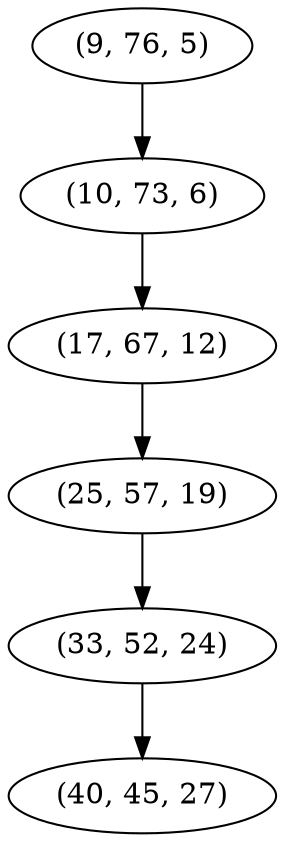 digraph tree {
    "(9, 76, 5)";
    "(10, 73, 6)";
    "(17, 67, 12)";
    "(25, 57, 19)";
    "(33, 52, 24)";
    "(40, 45, 27)";
    "(9, 76, 5)" -> "(10, 73, 6)";
    "(10, 73, 6)" -> "(17, 67, 12)";
    "(17, 67, 12)" -> "(25, 57, 19)";
    "(25, 57, 19)" -> "(33, 52, 24)";
    "(33, 52, 24)" -> "(40, 45, 27)";
}
